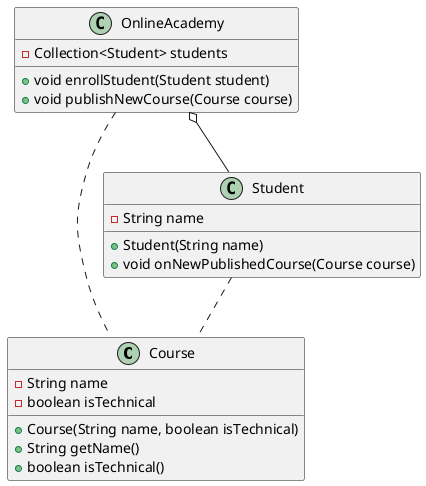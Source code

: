 @startuml
class Course {
    - String name
    - boolean isTechnical
    + Course(String name, boolean isTechnical)
    + String getName()
    + boolean isTechnical()
}

class Student {
    - String name
    + Student(String name)
    + void onNewPublishedCourse(Course course)
}
Student .. Course

class OnlineAcademy {
    - Collection<Student> students
    + void enrollStudent(Student student)
    + void publishNewCourse(Course course)
}

OnlineAcademy o-- Student
OnlineAcademy .. Course

hide empty members
@enduml